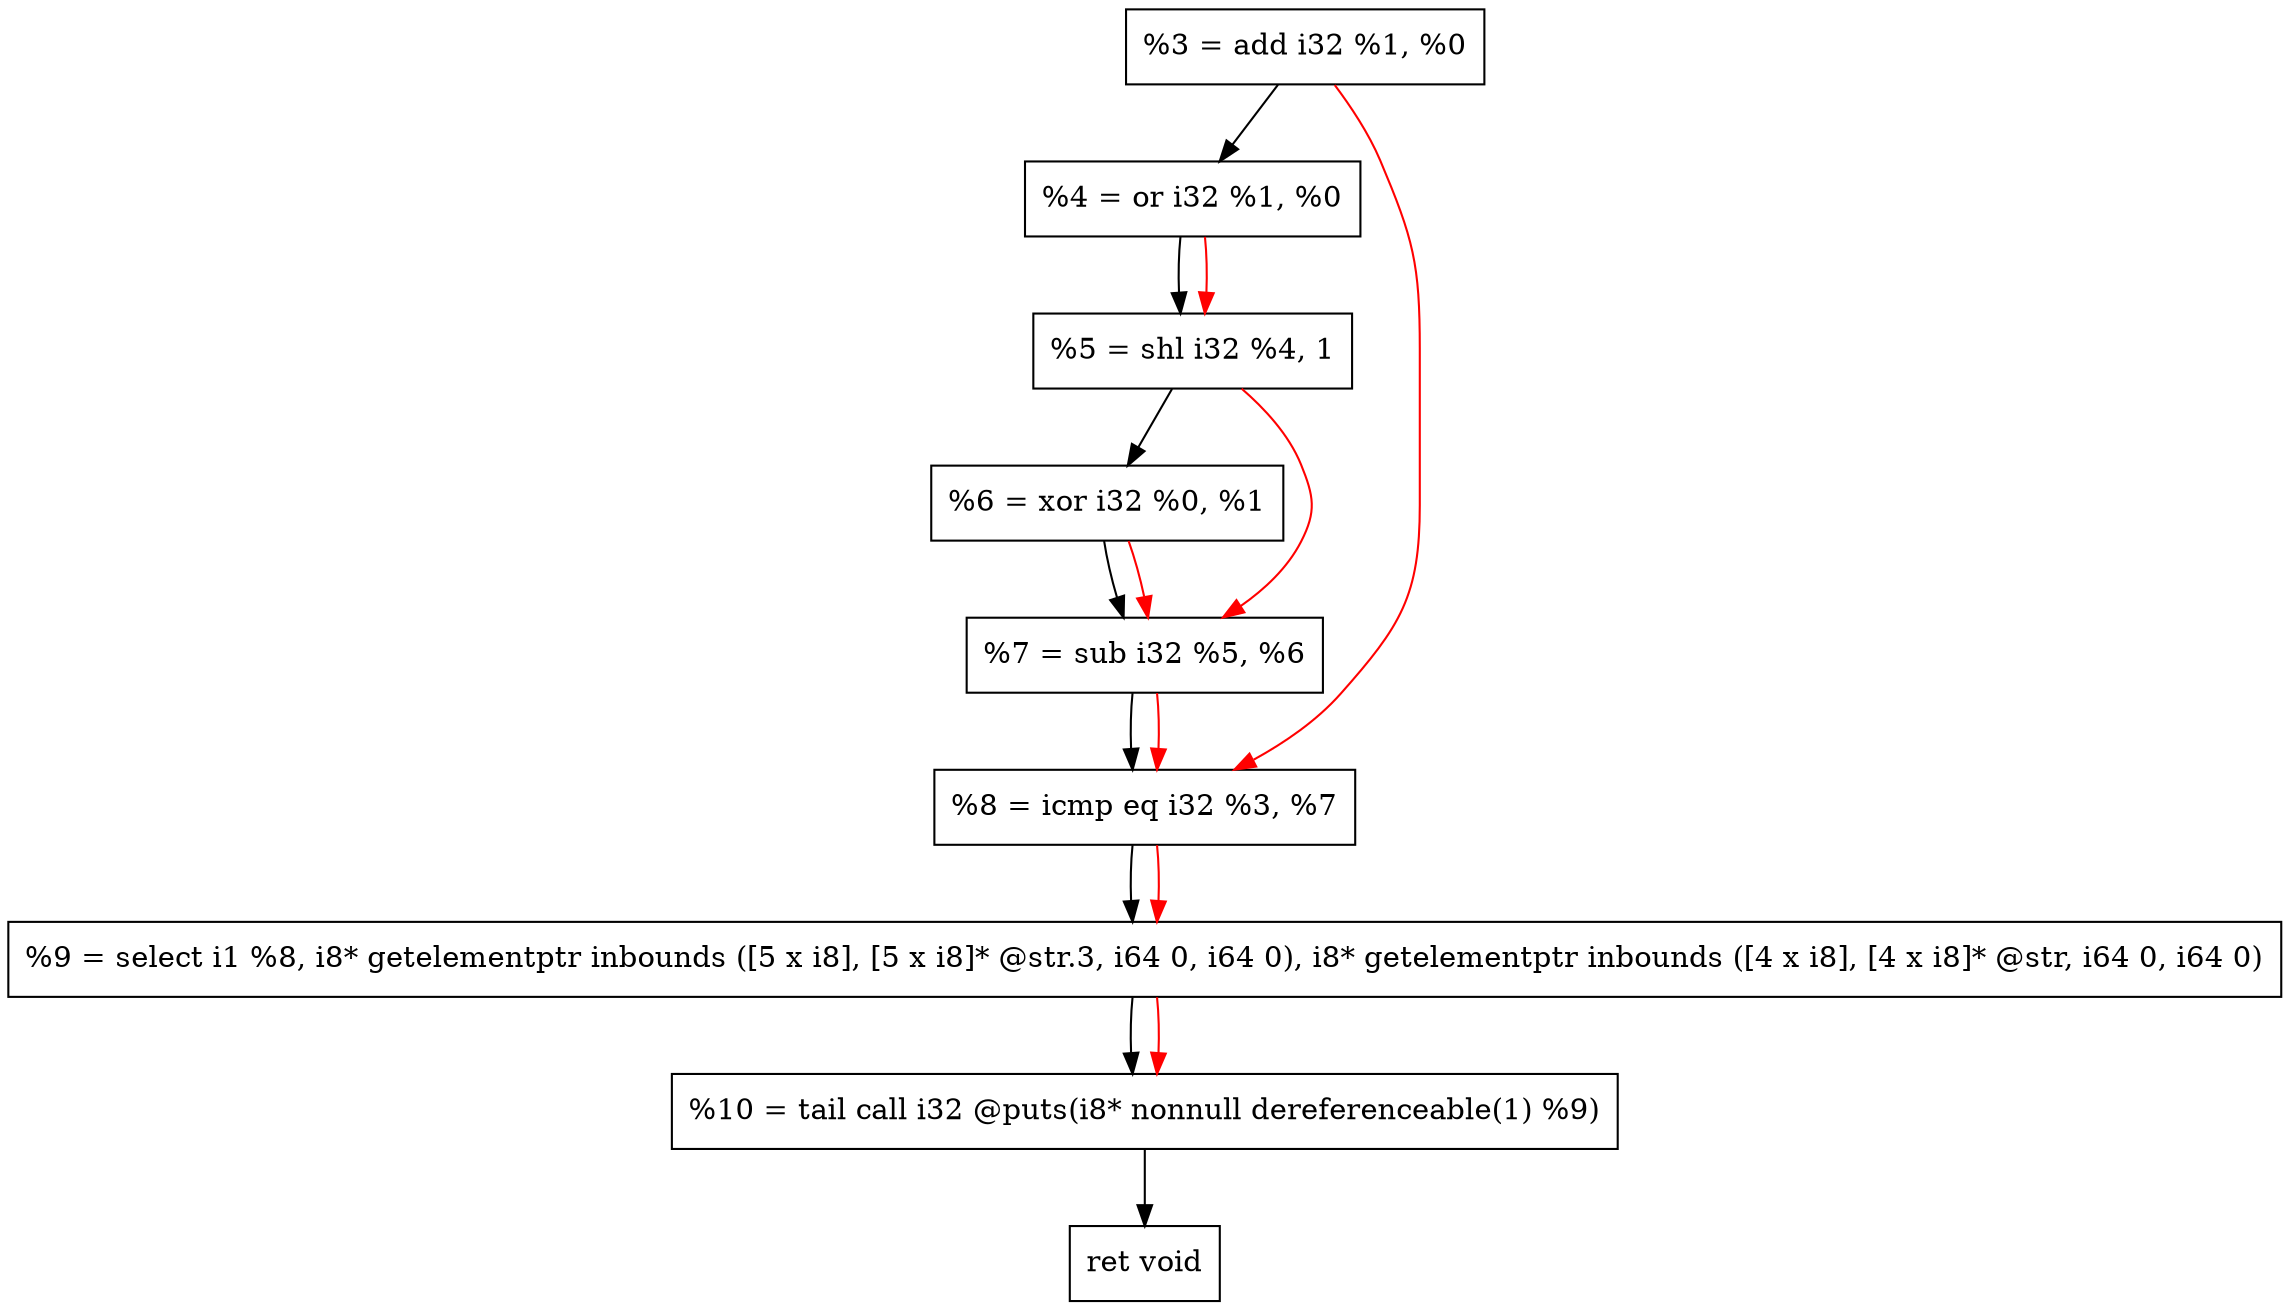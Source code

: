 digraph "DFG for'crackme' function" {
	Node0x1d9c1e0[shape=record, label="  %3 = add i32 %1, %0"];
	Node0x1d9c250[shape=record, label="  %4 = or i32 %1, %0"];
	Node0x1d9c920[shape=record, label="  %5 = shl i32 %4, 1"];
	Node0x1d9c990[shape=record, label="  %6 = xor i32 %0, %1"];
	Node0x1d9ca00[shape=record, label="  %7 = sub i32 %5, %6"];
	Node0x1d9ca70[shape=record, label="  %8 = icmp eq i32 %3, %7"];
	Node0x1d3d388[shape=record, label="  %9 = select i1 %8, i8* getelementptr inbounds ([5 x i8], [5 x i8]* @str.3, i64 0, i64 0), i8* getelementptr inbounds ([4 x i8], [4 x i8]* @str, i64 0, i64 0)"];
	Node0x1d9cf10[shape=record, label="  %10 = tail call i32 @puts(i8* nonnull dereferenceable(1) %9)"];
	Node0x1d9cf60[shape=record, label="  ret void"];
	Node0x1d9c1e0 -> Node0x1d9c250;
	Node0x1d9c250 -> Node0x1d9c920;
	Node0x1d9c920 -> Node0x1d9c990;
	Node0x1d9c990 -> Node0x1d9ca00;
	Node0x1d9ca00 -> Node0x1d9ca70;
	Node0x1d9ca70 -> Node0x1d3d388;
	Node0x1d3d388 -> Node0x1d9cf10;
	Node0x1d9cf10 -> Node0x1d9cf60;
edge [color=red]
	Node0x1d9c250 -> Node0x1d9c920;
	Node0x1d9c920 -> Node0x1d9ca00;
	Node0x1d9c990 -> Node0x1d9ca00;
	Node0x1d9c1e0 -> Node0x1d9ca70;
	Node0x1d9ca00 -> Node0x1d9ca70;
	Node0x1d9ca70 -> Node0x1d3d388;
	Node0x1d3d388 -> Node0x1d9cf10;
}
